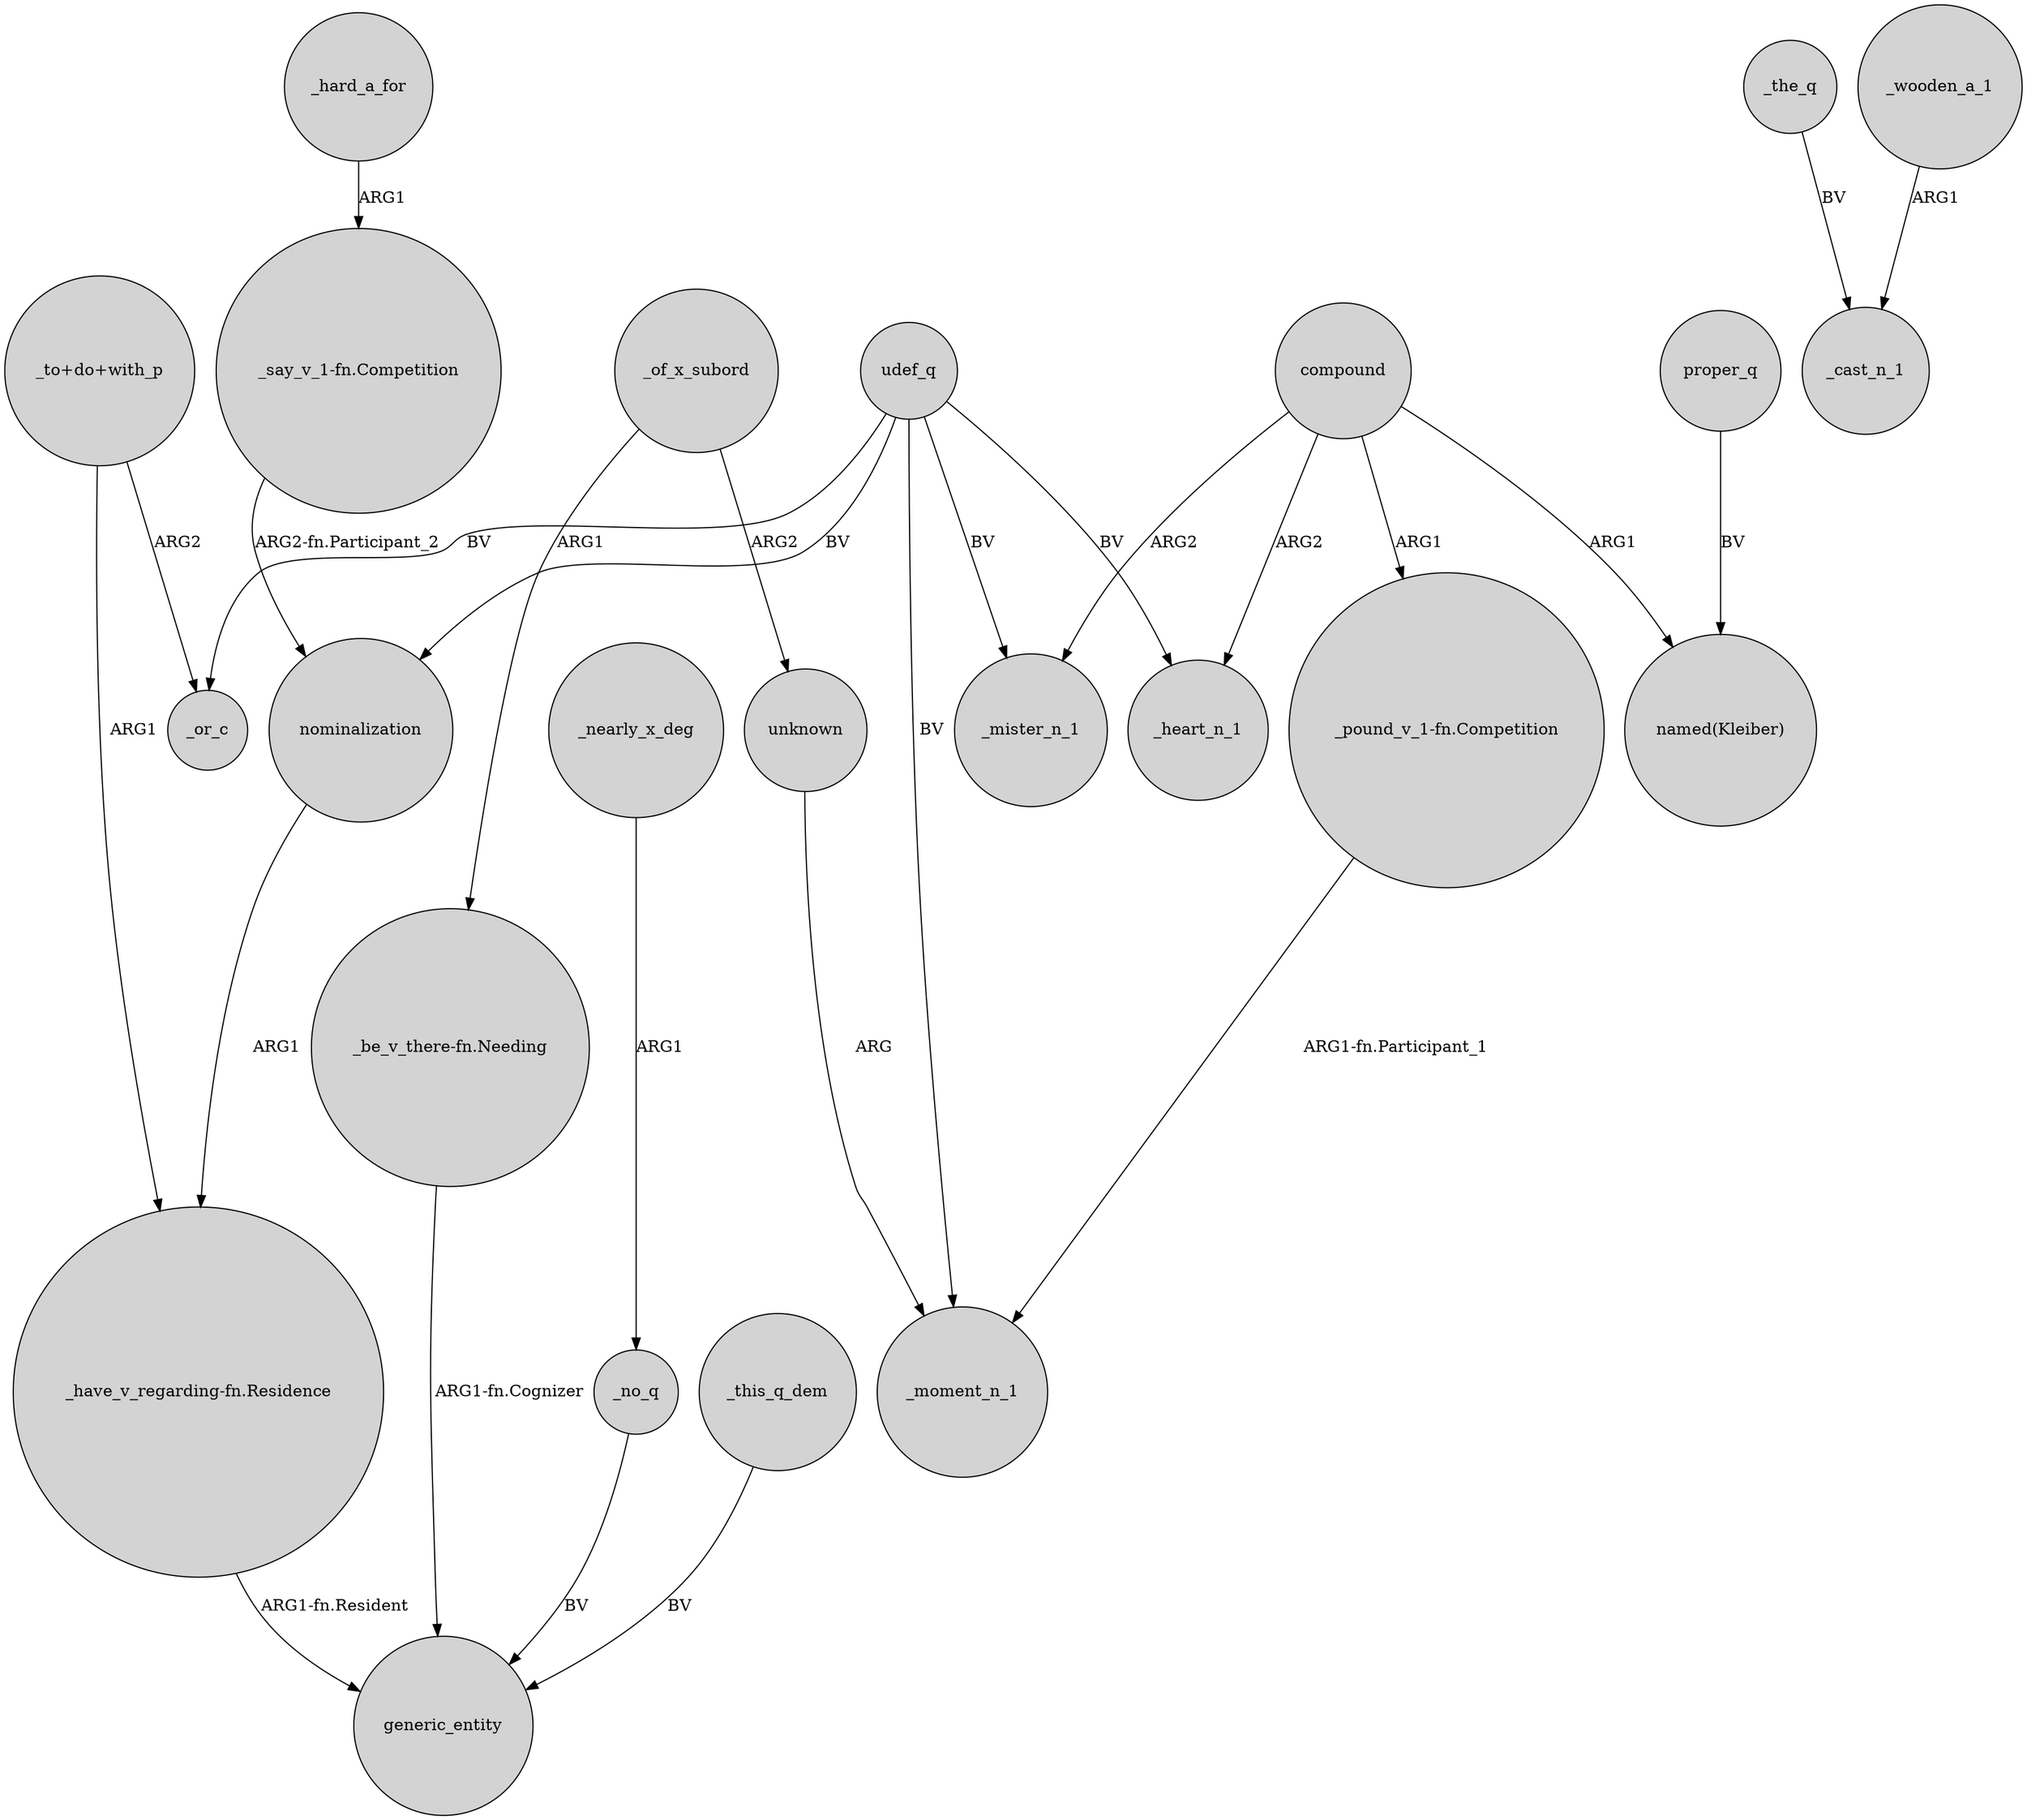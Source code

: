 digraph {
	node [shape=circle style=filled]
	compound -> _mister_n_1 [label=ARG2]
	_hard_a_for -> "_say_v_1-fn.Competition" [label=ARG1]
	"_to+do+with_p" -> _or_c [label=ARG2]
	_of_x_subord -> "_be_v_there-fn.Needing" [label=ARG1]
	"_pound_v_1-fn.Competition" -> _moment_n_1 [label="ARG1-fn.Participant_1"]
	_of_x_subord -> unknown [label=ARG2]
	udef_q -> nominalization [label=BV]
	"_to+do+with_p" -> "_have_v_regarding-fn.Residence" [label=ARG1]
	compound -> "named(Kleiber)" [label=ARG1]
	nominalization -> "_have_v_regarding-fn.Residence" [label=ARG1]
	_no_q -> generic_entity [label=BV]
	udef_q -> _mister_n_1 [label=BV]
	unknown -> _moment_n_1 [label=ARG]
	compound -> "_pound_v_1-fn.Competition" [label=ARG1]
	udef_q -> _or_c [label=BV]
	_nearly_x_deg -> _no_q [label=ARG1]
	"_say_v_1-fn.Competition" -> nominalization [label="ARG2-fn.Participant_2"]
	_this_q_dem -> generic_entity [label=BV]
	compound -> _heart_n_1 [label=ARG2]
	_the_q -> _cast_n_1 [label=BV]
	udef_q -> _heart_n_1 [label=BV]
	udef_q -> _moment_n_1 [label=BV]
	"_be_v_there-fn.Needing" -> generic_entity [label="ARG1-fn.Cognizer"]
	"_have_v_regarding-fn.Residence" -> generic_entity [label="ARG1-fn.Resident"]
	proper_q -> "named(Kleiber)" [label=BV]
	_wooden_a_1 -> _cast_n_1 [label=ARG1]
}
